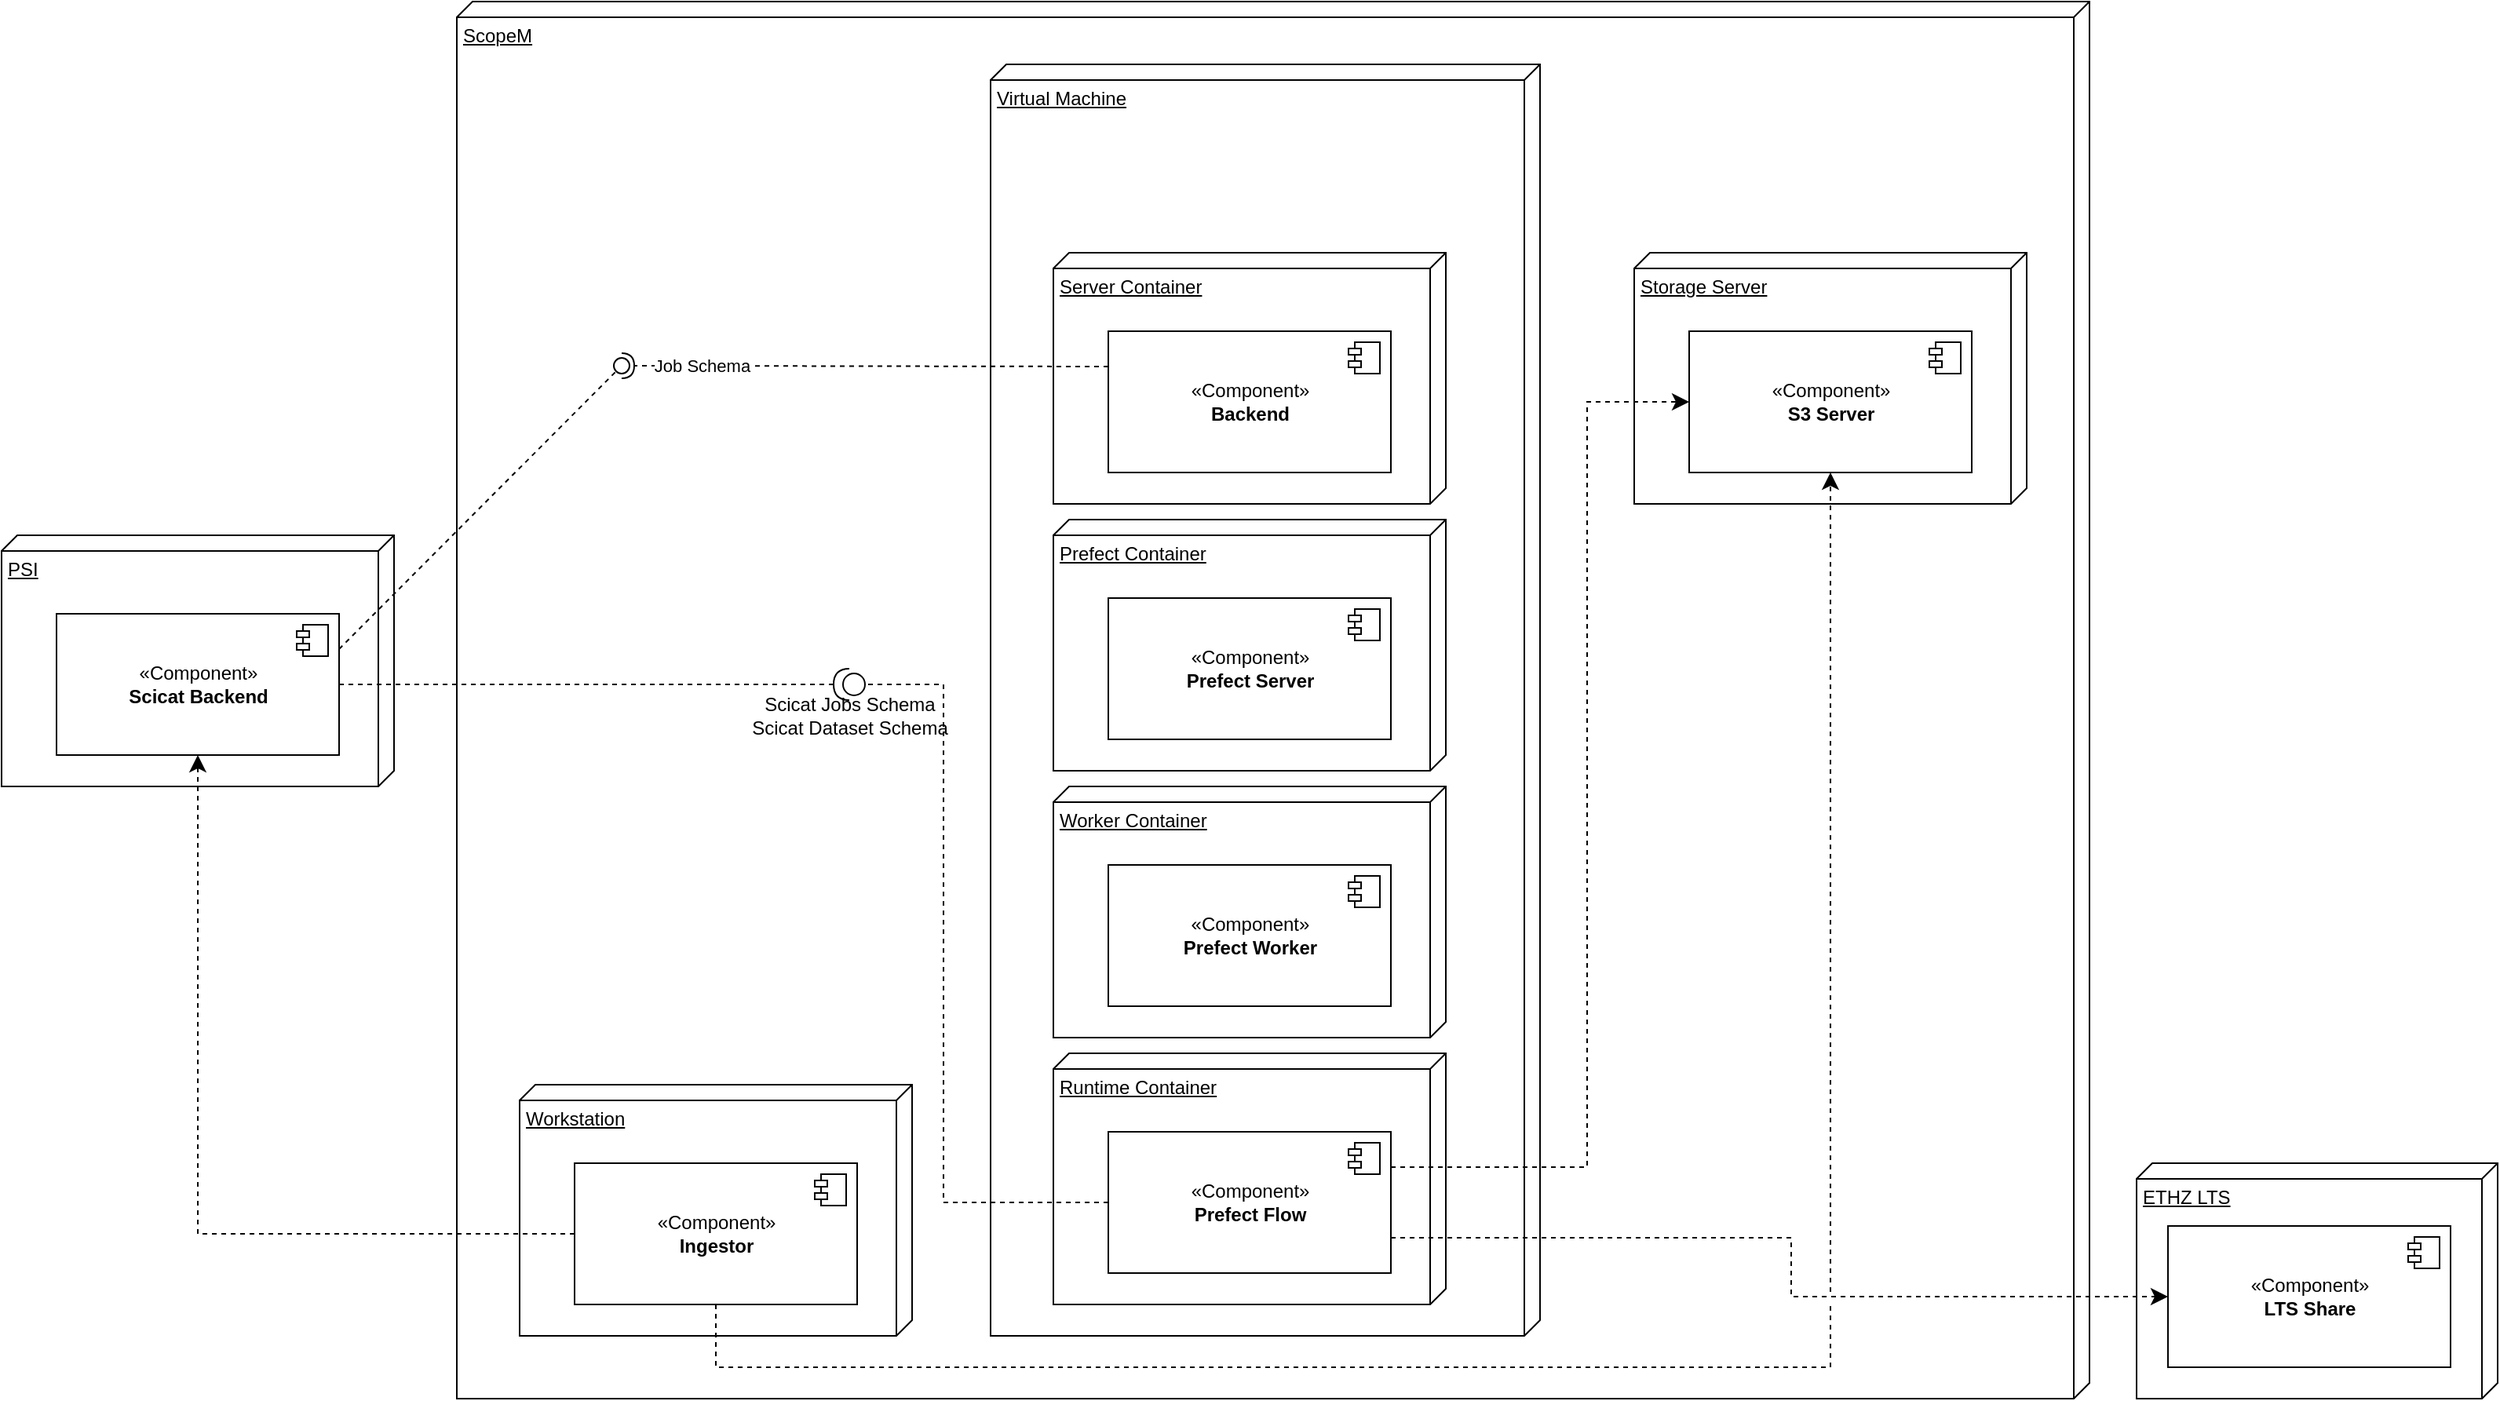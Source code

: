 <mxfile>
    <diagram id="yUpXesffEtbtTizqdA8Y" name="Page-1">
        <mxGraphModel dx="1398" dy="1045" grid="1" gridSize="10" guides="1" tooltips="1" connect="1" arrows="1" fold="1" page="1" pageScale="1" pageWidth="850" pageHeight="1100" math="0" shadow="0">
            <root>
                <mxCell id="0"/>
                <mxCell id="1" parent="0"/>
                <mxCell id="6" value="ScopeM" style="verticalAlign=top;align=left;spacingTop=8;spacingLeft=2;spacingRight=12;shape=cube;size=10;direction=south;fontStyle=4;html=1;" vertex="1" parent="1">
                    <mxGeometry x="410" y="130" width="1040" height="890" as="geometry"/>
                </mxCell>
                <mxCell id="31" value="" style="group" vertex="1" connectable="0" parent="1">
                    <mxGeometry x="1480" y="870" width="230" height="150" as="geometry"/>
                </mxCell>
                <mxCell id="4" value="ETHZ LTS" style="verticalAlign=top;align=left;spacingTop=8;spacingLeft=2;spacingRight=12;shape=cube;size=10;direction=south;fontStyle=4;html=1;" vertex="1" parent="31">
                    <mxGeometry width="230" height="150" as="geometry"/>
                </mxCell>
                <mxCell id="29" value="«Component»&lt;br&gt;&lt;b&gt;LTS Share&lt;/b&gt;" style="html=1;dropTarget=0;" vertex="1" parent="31">
                    <mxGeometry x="20" y="40" width="180" height="90" as="geometry"/>
                </mxCell>
                <mxCell id="30" value="" style="shape=module;jettyWidth=8;jettyHeight=4;" vertex="1" parent="29">
                    <mxGeometry x="1" width="20" height="20" relative="1" as="geometry">
                        <mxPoint x="-27" y="7" as="offset"/>
                    </mxGeometry>
                </mxCell>
                <mxCell id="32" value="" style="group" vertex="1" connectable="0" parent="1">
                    <mxGeometry x="120" y="470" width="250" height="160" as="geometry"/>
                </mxCell>
                <mxCell id="40" value="" style="group" vertex="1" connectable="0" parent="32">
                    <mxGeometry width="250" height="160" as="geometry"/>
                </mxCell>
                <mxCell id="33" value="PSI" style="verticalAlign=top;align=left;spacingTop=8;spacingLeft=2;spacingRight=12;shape=cube;size=10;direction=south;fontStyle=4;html=1;" vertex="1" parent="40">
                    <mxGeometry width="250" height="160" as="geometry"/>
                </mxCell>
                <mxCell id="34" value="«Component»&lt;br&gt;&lt;b&gt;Scicat Backend&lt;/b&gt;" style="html=1;dropTarget=0;" vertex="1" parent="40">
                    <mxGeometry x="35" y="50" width="180" height="90" as="geometry"/>
                </mxCell>
                <mxCell id="35" value="" style="shape=module;jettyWidth=8;jettyHeight=4;" vertex="1" parent="34">
                    <mxGeometry x="1" width="20" height="20" relative="1" as="geometry">
                        <mxPoint x="-27" y="7" as="offset"/>
                    </mxGeometry>
                </mxCell>
                <mxCell id="36" value="" style="group" vertex="1" connectable="0" parent="1">
                    <mxGeometry x="1160" y="290" width="250" height="160" as="geometry"/>
                </mxCell>
                <mxCell id="37" value="Storage Server" style="verticalAlign=top;align=left;spacingTop=8;spacingLeft=2;spacingRight=12;shape=cube;size=10;direction=south;fontStyle=4;html=1;" vertex="1" parent="36">
                    <mxGeometry width="250" height="160" as="geometry"/>
                </mxCell>
                <mxCell id="38" value="«Component»&lt;br&gt;&lt;b&gt;S3 Server&lt;/b&gt;" style="html=1;dropTarget=0;" vertex="1" parent="36">
                    <mxGeometry x="35" y="50" width="180" height="90" as="geometry"/>
                </mxCell>
                <mxCell id="39" value="" style="shape=module;jettyWidth=8;jettyHeight=4;" vertex="1" parent="38">
                    <mxGeometry x="1" width="20" height="20" relative="1" as="geometry">
                        <mxPoint x="-27" y="7" as="offset"/>
                    </mxGeometry>
                </mxCell>
                <mxCell id="43" value="" style="group" vertex="1" connectable="0" parent="1">
                    <mxGeometry x="750" y="170" width="350" height="810" as="geometry"/>
                </mxCell>
                <mxCell id="3" value="Virtual Machine" style="verticalAlign=top;align=left;spacingTop=8;spacingLeft=2;spacingRight=12;shape=cube;size=10;direction=south;fontStyle=4;html=1;" vertex="1" parent="43">
                    <mxGeometry width="350" height="810" as="geometry"/>
                </mxCell>
                <mxCell id="18" value="" style="group" vertex="1" connectable="0" parent="43">
                    <mxGeometry x="40" y="460" width="250" height="160" as="geometry"/>
                </mxCell>
                <mxCell id="42" value="" style="group" vertex="1" connectable="0" parent="18">
                    <mxGeometry width="250" height="160" as="geometry"/>
                </mxCell>
                <mxCell id="17" value="Worker Container" style="verticalAlign=top;align=left;spacingTop=8;spacingLeft=2;spacingRight=12;shape=cube;size=10;direction=south;fontStyle=4;html=1;" vertex="1" parent="42">
                    <mxGeometry width="250" height="160" as="geometry"/>
                </mxCell>
                <mxCell id="12" value="«Component»&lt;br&gt;&lt;b&gt;Prefect Worker&lt;/b&gt;" style="html=1;dropTarget=0;" vertex="1" parent="42">
                    <mxGeometry x="35" y="50" width="180" height="90" as="geometry"/>
                </mxCell>
                <mxCell id="13" value="" style="shape=module;jettyWidth=8;jettyHeight=4;" vertex="1" parent="12">
                    <mxGeometry x="1" width="20" height="20" relative="1" as="geometry">
                        <mxPoint x="-27" y="7" as="offset"/>
                    </mxGeometry>
                </mxCell>
                <mxCell id="19" value="" style="group" vertex="1" connectable="0" parent="43">
                    <mxGeometry x="40" y="630" width="250" height="160" as="geometry"/>
                </mxCell>
                <mxCell id="41" value="" style="group" vertex="1" connectable="0" parent="19">
                    <mxGeometry width="250" height="160" as="geometry"/>
                </mxCell>
                <mxCell id="16" value="Runtime Container" style="verticalAlign=top;align=left;spacingTop=8;spacingLeft=2;spacingRight=12;shape=cube;size=10;direction=south;fontStyle=4;html=1;" vertex="1" parent="41">
                    <mxGeometry width="250" height="160" as="geometry"/>
                </mxCell>
                <mxCell id="14" value="«Component»&lt;br&gt;&lt;b&gt;Prefect Flow&lt;/b&gt;" style="html=1;dropTarget=0;" vertex="1" parent="41">
                    <mxGeometry x="35" y="50" width="180" height="90" as="geometry"/>
                </mxCell>
                <mxCell id="15" value="" style="shape=module;jettyWidth=8;jettyHeight=4;" vertex="1" parent="14">
                    <mxGeometry x="1" width="20" height="20" relative="1" as="geometry">
                        <mxPoint x="-27" y="7" as="offset"/>
                    </mxGeometry>
                </mxCell>
                <mxCell id="21" value="" style="group" vertex="1" connectable="0" parent="43">
                    <mxGeometry x="40" y="290" width="250" height="160" as="geometry"/>
                </mxCell>
                <mxCell id="22" value="Prefect Container" style="verticalAlign=top;align=left;spacingTop=8;spacingLeft=2;spacingRight=12;shape=cube;size=10;direction=south;fontStyle=4;html=1;" vertex="1" parent="21">
                    <mxGeometry width="250" height="160" as="geometry"/>
                </mxCell>
                <mxCell id="23" value="«Component»&lt;br&gt;&lt;b&gt;Prefect Server&lt;/b&gt;" style="html=1;dropTarget=0;" vertex="1" parent="21">
                    <mxGeometry x="35" y="50" width="180" height="90" as="geometry"/>
                </mxCell>
                <mxCell id="24" value="" style="shape=module;jettyWidth=8;jettyHeight=4;" vertex="1" parent="23">
                    <mxGeometry x="1" width="20" height="20" relative="1" as="geometry">
                        <mxPoint x="-27" y="7" as="offset"/>
                    </mxGeometry>
                </mxCell>
                <mxCell id="25" value="" style="group" vertex="1" connectable="0" parent="43">
                    <mxGeometry x="40" y="120" width="250" height="160" as="geometry"/>
                </mxCell>
                <mxCell id="26" value="Server Container" style="verticalAlign=top;align=left;spacingTop=8;spacingLeft=2;spacingRight=12;shape=cube;size=10;direction=south;fontStyle=4;html=1;" vertex="1" parent="25">
                    <mxGeometry width="250" height="160" as="geometry"/>
                </mxCell>
                <mxCell id="27" value="«Component»&lt;br&gt;&lt;b&gt;Backend&lt;/b&gt;" style="html=1;dropTarget=0;" vertex="1" parent="25">
                    <mxGeometry x="35" y="50" width="180" height="90" as="geometry"/>
                </mxCell>
                <mxCell id="28" value="" style="shape=module;jettyWidth=8;jettyHeight=4;" vertex="1" parent="27">
                    <mxGeometry x="1" width="20" height="20" relative="1" as="geometry">
                        <mxPoint x="-27" y="7" as="offset"/>
                    </mxGeometry>
                </mxCell>
                <mxCell id="44" value="" style="group" vertex="1" connectable="0" parent="1">
                    <mxGeometry x="450" y="820" width="250" height="160" as="geometry"/>
                </mxCell>
                <mxCell id="45" value="Workstation" style="verticalAlign=top;align=left;spacingTop=8;spacingLeft=2;spacingRight=12;shape=cube;size=10;direction=south;fontStyle=4;html=1;" vertex="1" parent="44">
                    <mxGeometry width="250" height="160" as="geometry"/>
                </mxCell>
                <mxCell id="46" value="«Component»&lt;br&gt;&lt;b&gt;Ingestor&lt;/b&gt;" style="html=1;dropTarget=0;" vertex="1" parent="44">
                    <mxGeometry x="35" y="50" width="180" height="90" as="geometry"/>
                </mxCell>
                <mxCell id="47" value="" style="shape=module;jettyWidth=8;jettyHeight=4;" vertex="1" parent="46">
                    <mxGeometry x="1" width="20" height="20" relative="1" as="geometry">
                        <mxPoint x="-27" y="7" as="offset"/>
                    </mxGeometry>
                </mxCell>
                <mxCell id="48" value="" style="edgeStyle=elbowEdgeStyle;elbow=horizontal;endArrow=classic;html=1;curved=0;rounded=0;endSize=8;startSize=8;entryX=0;entryY=0.5;entryDx=0;entryDy=0;exitX=1;exitY=0.25;exitDx=0;exitDy=0;dashed=1;" edge="1" parent="1" source="14" target="38">
                    <mxGeometry width="50" height="50" relative="1" as="geometry">
                        <mxPoint x="1270" y="690" as="sourcePoint"/>
                        <mxPoint x="1320" y="640" as="targetPoint"/>
                        <Array as="points">
                            <mxPoint x="1130" y="530"/>
                        </Array>
                    </mxGeometry>
                </mxCell>
                <mxCell id="49" value="" style="edgeStyle=elbowEdgeStyle;elbow=horizontal;endArrow=classic;html=1;curved=0;rounded=0;endSize=8;startSize=8;entryX=0;entryY=0.5;entryDx=0;entryDy=0;exitX=1;exitY=0.75;exitDx=0;exitDy=0;dashed=1;jumpStyle=arc;" edge="1" parent="1" source="14" target="29">
                    <mxGeometry width="50" height="50" relative="1" as="geometry">
                        <mxPoint x="1015" y="882.5" as="sourcePoint"/>
                        <mxPoint x="1205" y="395" as="targetPoint"/>
                        <Array as="points">
                            <mxPoint x="1260" y="910"/>
                        </Array>
                    </mxGeometry>
                </mxCell>
                <mxCell id="50" value="" style="edgeStyle=elbowEdgeStyle;elbow=horizontal;endArrow=classic;html=1;curved=0;rounded=0;endSize=8;startSize=8;entryX=0.5;entryY=1;entryDx=0;entryDy=0;exitX=0.5;exitY=1;exitDx=0;exitDy=0;dashed=1;jumpStyle=gap;" edge="1" parent="1" source="46" target="38">
                    <mxGeometry width="50" height="50" relative="1" as="geometry">
                        <mxPoint x="1015" y="882.5" as="sourcePoint"/>
                        <mxPoint x="1205" y="395" as="targetPoint"/>
                        <Array as="points">
                            <mxPoint x="1280" y="1000"/>
                        </Array>
                    </mxGeometry>
                </mxCell>
                <mxCell id="51" value="" style="edgeStyle=elbowEdgeStyle;elbow=horizontal;endArrow=classic;html=1;curved=0;rounded=0;endSize=8;startSize=8;exitX=0;exitY=0.5;exitDx=0;exitDy=0;dashed=1;entryX=0.5;entryY=1;entryDx=0;entryDy=0;" edge="1" parent="1" source="46" target="34">
                    <mxGeometry width="50" height="50" relative="1" as="geometry">
                        <mxPoint x="1015" y="882.5" as="sourcePoint"/>
                        <mxPoint x="230" y="710" as="targetPoint"/>
                        <Array as="points">
                            <mxPoint x="245" y="760"/>
                        </Array>
                    </mxGeometry>
                </mxCell>
                <mxCell id="54" value="" style="rounded=0;orthogonalLoop=1;jettySize=auto;html=1;endArrow=none;endFill=0;sketch=0;targetPerimeterSpacing=0;dashed=1;fontFamily=Helvetica;fontSize=11;fontColor=default;align=center;startSize=8;endSize=8;strokeColor=default;edgeStyle=elbowEdgeStyle;elbow=horizontal;startArrow=none;" edge="1" parent="1" source="64" target="34">
                    <mxGeometry width="50" height="50" relative="1" as="geometry">
                        <mxPoint x="1015" y="882.5" as="sourcePoint"/>
                        <mxPoint x="1205" y="395" as="targetPoint"/>
                        <Array as="points"/>
                    </mxGeometry>
                </mxCell>
                <mxCell id="57" value="" style="rounded=0;orthogonalLoop=1;jettySize=auto;html=1;endArrow=none;endFill=0;sketch=0;sourcePerimeterSpacing=0;targetPerimeterSpacing=0;dashed=1;jumpStyle=arc;exitX=1;exitY=0.25;exitDx=0;exitDy=0;" edge="1" target="59" parent="1" source="34">
                    <mxGeometry relative="1" as="geometry">
                        <mxPoint x="620" y="265" as="sourcePoint"/>
                    </mxGeometry>
                </mxCell>
                <mxCell id="58" value="" style="rounded=0;orthogonalLoop=1;jettySize=auto;html=1;endArrow=halfCircle;endFill=0;entryX=0.5;entryY=0.5;endSize=6;strokeWidth=1;sketch=0;dashed=1;jumpStyle=arc;exitX=0;exitY=0.25;exitDx=0;exitDy=0;" edge="1" target="59" parent="1" source="27">
                    <mxGeometry relative="1" as="geometry">
                        <mxPoint x="660" y="265" as="sourcePoint"/>
                    </mxGeometry>
                </mxCell>
                <mxCell id="61" value="Job Schema" style="edgeLabel;html=1;align=center;verticalAlign=middle;resizable=0;points=[];" vertex="1" connectable="0" parent="58">
                    <mxGeometry x="0.887" y="-2" relative="1" as="geometry">
                        <mxPoint x="33" y="2" as="offset"/>
                    </mxGeometry>
                </mxCell>
                <object label="" id="59">
                    <mxCell style="ellipse;whiteSpace=wrap;html=1;align=center;aspect=fixed;resizable=0;points=[];outlineConnect=0;sketch=0;" vertex="1" parent="1">
                        <mxGeometry x="510" y="357" width="10" height="10" as="geometry"/>
                    </mxCell>
                </object>
                <mxCell id="63" value="" style="rounded=0;orthogonalLoop=1;jettySize=auto;html=1;endArrow=none;endFill=0;sketch=0;sourcePerimeterSpacing=0;dashed=1;fontFamily=Helvetica;fontSize=11;fontColor=default;align=center;startSize=8;endSize=8;strokeColor=default;edgeStyle=elbowEdgeStyle;elbow=horizontal;" edge="1" parent="1" source="14" target="64">
                    <mxGeometry width="50" height="50" relative="1" as="geometry">
                        <mxPoint x="825" y="895" as="sourcePoint"/>
                        <mxPoint x="335" y="565" as="targetPoint"/>
                        <Array as="points">
                            <mxPoint x="720" y="770"/>
                        </Array>
                    </mxGeometry>
                </mxCell>
                <mxCell id="64" value="Scicat Jobs Schema&lt;br&gt;Scicat Dataset Schema" style="shape=providedRequiredInterface;html=1;verticalLabelPosition=bottom;sketch=0;flipV=1;flipH=1;" vertex="1" parent="1">
                    <mxGeometry x="650" y="555" width="20" height="20" as="geometry"/>
                </mxCell>
            </root>
        </mxGraphModel>
    </diagram>
</mxfile>